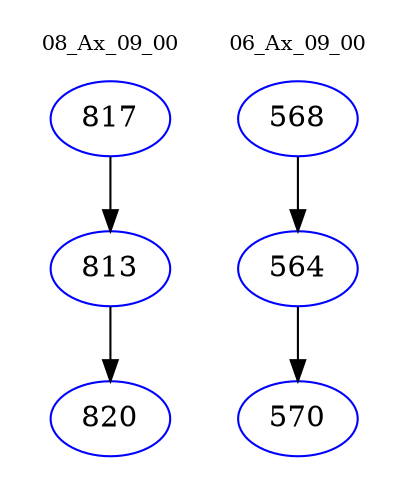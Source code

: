 digraph{
subgraph cluster_0 {
color = white
label = "08_Ax_09_00";
fontsize=10;
T0_817 [label="817", color="blue"]
T0_817 -> T0_813 [color="black"]
T0_813 [label="813", color="blue"]
T0_813 -> T0_820 [color="black"]
T0_820 [label="820", color="blue"]
}
subgraph cluster_1 {
color = white
label = "06_Ax_09_00";
fontsize=10;
T1_568 [label="568", color="blue"]
T1_568 -> T1_564 [color="black"]
T1_564 [label="564", color="blue"]
T1_564 -> T1_570 [color="black"]
T1_570 [label="570", color="blue"]
}
}
